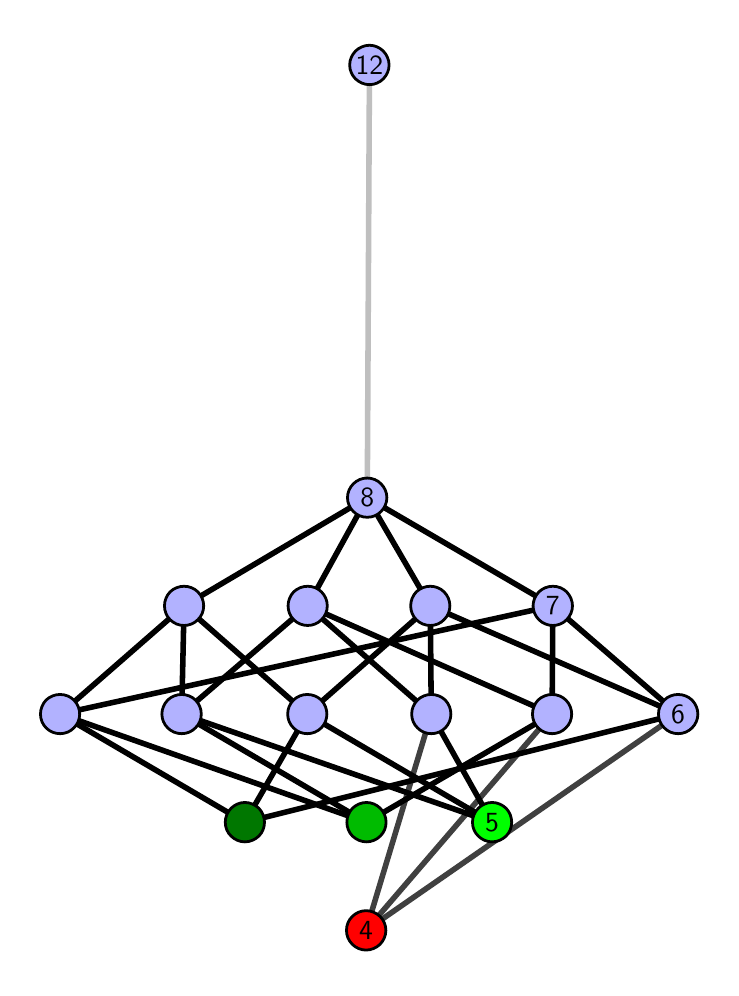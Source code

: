 \begingroup%
\makeatletter%
\begin{pgfpicture}%
\pgfpathrectangle{\pgfpointorigin}{\pgfqpoint{3.414in}{4.7in}}%
\pgfusepath{use as bounding box, clip}%
\begin{pgfscope}%
\pgfsetbuttcap%
\pgfsetmiterjoin%
\definecolor{currentfill}{rgb}{1.0,1.0,1.0}%
\pgfsetfillcolor{currentfill}%
\pgfsetlinewidth{0.0pt}%
\definecolor{currentstroke}{rgb}{1.0,1.0,1.0}%
\pgfsetstrokecolor{currentstroke}%
\pgfsetdash{}{0pt}%
\pgfpathmoveto{\pgfqpoint{0.0in}{0.0in}}%
\pgfpathlineto{\pgfqpoint{3.414in}{0.0in}}%
\pgfpathlineto{\pgfqpoint{3.414in}{4.7in}}%
\pgfpathlineto{\pgfqpoint{0.0in}{4.7in}}%
\pgfpathlineto{\pgfqpoint{0.0in}{0.0in}}%
\pgfpathclose%
\pgfusepath{fill}%
\end{pgfscope}%
\begin{pgfscope}%
\pgfsetbuttcap%
\pgfsetmiterjoin%
\definecolor{currentfill}{rgb}{1.0,1.0,1.0}%
\pgfsetfillcolor{currentfill}%
\pgfsetlinewidth{0.0pt}%
\definecolor{currentstroke}{rgb}{0.0,0.0,0.0}%
\pgfsetstrokecolor{currentstroke}%
\pgfsetstrokeopacity{0.0}%
\pgfsetdash{}{0pt}%
\pgfpathmoveto{\pgfqpoint{0.1in}{0.1in}}%
\pgfpathlineto{\pgfqpoint{3.314in}{0.1in}}%
\pgfpathlineto{\pgfqpoint{3.314in}{4.6in}}%
\pgfpathlineto{\pgfqpoint{0.1in}{4.6in}}%
\pgfpathlineto{\pgfqpoint{0.1in}{0.1in}}%
\pgfpathclose%
\pgfusepath{fill}%
\end{pgfscope}%
\begin{pgfscope}%
\pgfpathrectangle{\pgfqpoint{0.1in}{0.1in}}{\pgfqpoint{3.214in}{4.5in}}%
\pgfusepath{clip}%
\pgfsetrectcap%
\pgfsetroundjoin%
\pgfsetlinewidth{2.007pt}%
\definecolor{currentstroke}{rgb}{0.25,0.25,0.25}%
\pgfsetstrokecolor{currentstroke}%
\pgfsetdash{}{0pt}%
\pgfpathmoveto{\pgfqpoint{1.692in}{0.187in}}%
\pgfpathlineto{\pgfqpoint{2.018in}{1.268in}}%
\pgfusepath{stroke}%
\end{pgfscope}%
\begin{pgfscope}%
\pgfpathrectangle{\pgfqpoint{0.1in}{0.1in}}{\pgfqpoint{3.214in}{4.5in}}%
\pgfusepath{clip}%
\pgfsetrectcap%
\pgfsetroundjoin%
\pgfsetlinewidth{2.007pt}%
\definecolor{currentstroke}{rgb}{0.25,0.25,0.25}%
\pgfsetstrokecolor{currentstroke}%
\pgfsetdash{}{0pt}%
\pgfpathmoveto{\pgfqpoint{1.692in}{0.187in}}%
\pgfpathlineto{\pgfqpoint{2.622in}{1.268in}}%
\pgfusepath{stroke}%
\end{pgfscope}%
\begin{pgfscope}%
\pgfpathrectangle{\pgfqpoint{0.1in}{0.1in}}{\pgfqpoint{3.214in}{4.5in}}%
\pgfusepath{clip}%
\pgfsetrectcap%
\pgfsetroundjoin%
\pgfsetlinewidth{2.007pt}%
\definecolor{currentstroke}{rgb}{0.25,0.25,0.25}%
\pgfsetstrokecolor{currentstroke}%
\pgfsetdash{}{0pt}%
\pgfpathmoveto{\pgfqpoint{1.692in}{0.187in}}%
\pgfpathlineto{\pgfqpoint{3.252in}{1.268in}}%
\pgfusepath{stroke}%
\end{pgfscope}%
\begin{pgfscope}%
\pgfpathrectangle{\pgfqpoint{0.1in}{0.1in}}{\pgfqpoint{3.214in}{4.5in}}%
\pgfusepath{clip}%
\pgfsetrectcap%
\pgfsetroundjoin%
\pgfsetlinewidth{2.007pt}%
\definecolor{currentstroke}{rgb}{0.0,0.0,0.0}%
\pgfsetstrokecolor{currentstroke}%
\pgfsetdash{}{0pt}%
\pgfpathmoveto{\pgfqpoint{2.322in}{0.727in}}%
\pgfpathlineto{\pgfqpoint{2.018in}{1.268in}}%
\pgfusepath{stroke}%
\end{pgfscope}%
\begin{pgfscope}%
\pgfpathrectangle{\pgfqpoint{0.1in}{0.1in}}{\pgfqpoint{3.214in}{4.5in}}%
\pgfusepath{clip}%
\pgfsetrectcap%
\pgfsetroundjoin%
\pgfsetlinewidth{2.007pt}%
\definecolor{currentstroke}{rgb}{0.0,0.0,0.0}%
\pgfsetstrokecolor{currentstroke}%
\pgfsetdash{}{0pt}%
\pgfpathmoveto{\pgfqpoint{2.322in}{0.727in}}%
\pgfpathlineto{\pgfqpoint{0.77in}{1.268in}}%
\pgfusepath{stroke}%
\end{pgfscope}%
\begin{pgfscope}%
\pgfpathrectangle{\pgfqpoint{0.1in}{0.1in}}{\pgfqpoint{3.214in}{4.5in}}%
\pgfusepath{clip}%
\pgfsetrectcap%
\pgfsetroundjoin%
\pgfsetlinewidth{2.007pt}%
\definecolor{currentstroke}{rgb}{0.0,0.0,0.0}%
\pgfsetstrokecolor{currentstroke}%
\pgfsetdash{}{0pt}%
\pgfpathmoveto{\pgfqpoint{2.322in}{0.727in}}%
\pgfpathlineto{\pgfqpoint{1.398in}{1.268in}}%
\pgfusepath{stroke}%
\end{pgfscope}%
\begin{pgfscope}%
\pgfpathrectangle{\pgfqpoint{0.1in}{0.1in}}{\pgfqpoint{3.214in}{4.5in}}%
\pgfusepath{clip}%
\pgfsetrectcap%
\pgfsetroundjoin%
\pgfsetlinewidth{2.007pt}%
\definecolor{currentstroke}{rgb}{0.0,0.0,0.0}%
\pgfsetstrokecolor{currentstroke}%
\pgfsetdash{}{0pt}%
\pgfpathmoveto{\pgfqpoint{1.694in}{0.727in}}%
\pgfpathlineto{\pgfqpoint{2.622in}{1.268in}}%
\pgfusepath{stroke}%
\end{pgfscope}%
\begin{pgfscope}%
\pgfpathrectangle{\pgfqpoint{0.1in}{0.1in}}{\pgfqpoint{3.214in}{4.5in}}%
\pgfusepath{clip}%
\pgfsetrectcap%
\pgfsetroundjoin%
\pgfsetlinewidth{2.007pt}%
\definecolor{currentstroke}{rgb}{0.0,0.0,0.0}%
\pgfsetstrokecolor{currentstroke}%
\pgfsetdash{}{0pt}%
\pgfpathmoveto{\pgfqpoint{1.694in}{0.727in}}%
\pgfpathlineto{\pgfqpoint{0.77in}{1.268in}}%
\pgfusepath{stroke}%
\end{pgfscope}%
\begin{pgfscope}%
\pgfpathrectangle{\pgfqpoint{0.1in}{0.1in}}{\pgfqpoint{3.214in}{4.5in}}%
\pgfusepath{clip}%
\pgfsetrectcap%
\pgfsetroundjoin%
\pgfsetlinewidth{2.007pt}%
\definecolor{currentstroke}{rgb}{0.0,0.0,0.0}%
\pgfsetstrokecolor{currentstroke}%
\pgfsetdash{}{0pt}%
\pgfpathmoveto{\pgfqpoint{1.694in}{0.727in}}%
\pgfpathlineto{\pgfqpoint{0.162in}{1.268in}}%
\pgfusepath{stroke}%
\end{pgfscope}%
\begin{pgfscope}%
\pgfpathrectangle{\pgfqpoint{0.1in}{0.1in}}{\pgfqpoint{3.214in}{4.5in}}%
\pgfusepath{clip}%
\pgfsetrectcap%
\pgfsetroundjoin%
\pgfsetlinewidth{2.007pt}%
\definecolor{currentstroke}{rgb}{0.0,0.0,0.0}%
\pgfsetstrokecolor{currentstroke}%
\pgfsetdash{}{0pt}%
\pgfpathmoveto{\pgfqpoint{1.086in}{0.727in}}%
\pgfpathlineto{\pgfqpoint{3.252in}{1.268in}}%
\pgfusepath{stroke}%
\end{pgfscope}%
\begin{pgfscope}%
\pgfpathrectangle{\pgfqpoint{0.1in}{0.1in}}{\pgfqpoint{3.214in}{4.5in}}%
\pgfusepath{clip}%
\pgfsetrectcap%
\pgfsetroundjoin%
\pgfsetlinewidth{2.007pt}%
\definecolor{currentstroke}{rgb}{0.0,0.0,0.0}%
\pgfsetstrokecolor{currentstroke}%
\pgfsetdash{}{0pt}%
\pgfpathmoveto{\pgfqpoint{1.086in}{0.727in}}%
\pgfpathlineto{\pgfqpoint{1.398in}{1.268in}}%
\pgfusepath{stroke}%
\end{pgfscope}%
\begin{pgfscope}%
\pgfpathrectangle{\pgfqpoint{0.1in}{0.1in}}{\pgfqpoint{3.214in}{4.5in}}%
\pgfusepath{clip}%
\pgfsetrectcap%
\pgfsetroundjoin%
\pgfsetlinewidth{2.007pt}%
\definecolor{currentstroke}{rgb}{0.0,0.0,0.0}%
\pgfsetstrokecolor{currentstroke}%
\pgfsetdash{}{0pt}%
\pgfpathmoveto{\pgfqpoint{1.086in}{0.727in}}%
\pgfpathlineto{\pgfqpoint{0.162in}{1.268in}}%
\pgfusepath{stroke}%
\end{pgfscope}%
\begin{pgfscope}%
\pgfpathrectangle{\pgfqpoint{0.1in}{0.1in}}{\pgfqpoint{3.214in}{4.5in}}%
\pgfusepath{clip}%
\pgfsetrectcap%
\pgfsetroundjoin%
\pgfsetlinewidth{2.007pt}%
\definecolor{currentstroke}{rgb}{0.0,0.0,0.0}%
\pgfsetstrokecolor{currentstroke}%
\pgfsetdash{}{0pt}%
\pgfpathmoveto{\pgfqpoint{2.018in}{1.268in}}%
\pgfpathlineto{\pgfqpoint{1.4in}{1.809in}}%
\pgfusepath{stroke}%
\end{pgfscope}%
\begin{pgfscope}%
\pgfpathrectangle{\pgfqpoint{0.1in}{0.1in}}{\pgfqpoint{3.214in}{4.5in}}%
\pgfusepath{clip}%
\pgfsetrectcap%
\pgfsetroundjoin%
\pgfsetlinewidth{2.007pt}%
\definecolor{currentstroke}{rgb}{0.0,0.0,0.0}%
\pgfsetstrokecolor{currentstroke}%
\pgfsetdash{}{0pt}%
\pgfpathmoveto{\pgfqpoint{2.018in}{1.268in}}%
\pgfpathlineto{\pgfqpoint{2.013in}{1.809in}}%
\pgfusepath{stroke}%
\end{pgfscope}%
\begin{pgfscope}%
\pgfpathrectangle{\pgfqpoint{0.1in}{0.1in}}{\pgfqpoint{3.214in}{4.5in}}%
\pgfusepath{clip}%
\pgfsetrectcap%
\pgfsetroundjoin%
\pgfsetlinewidth{2.007pt}%
\definecolor{currentstroke}{rgb}{0.0,0.0,0.0}%
\pgfsetstrokecolor{currentstroke}%
\pgfsetdash{}{0pt}%
\pgfpathmoveto{\pgfqpoint{2.622in}{1.268in}}%
\pgfpathlineto{\pgfqpoint{1.4in}{1.809in}}%
\pgfusepath{stroke}%
\end{pgfscope}%
\begin{pgfscope}%
\pgfpathrectangle{\pgfqpoint{0.1in}{0.1in}}{\pgfqpoint{3.214in}{4.5in}}%
\pgfusepath{clip}%
\pgfsetrectcap%
\pgfsetroundjoin%
\pgfsetlinewidth{2.007pt}%
\definecolor{currentstroke}{rgb}{0.0,0.0,0.0}%
\pgfsetstrokecolor{currentstroke}%
\pgfsetdash{}{0pt}%
\pgfpathmoveto{\pgfqpoint{2.622in}{1.268in}}%
\pgfpathlineto{\pgfqpoint{2.626in}{1.809in}}%
\pgfusepath{stroke}%
\end{pgfscope}%
\begin{pgfscope}%
\pgfpathrectangle{\pgfqpoint{0.1in}{0.1in}}{\pgfqpoint{3.214in}{4.5in}}%
\pgfusepath{clip}%
\pgfsetrectcap%
\pgfsetroundjoin%
\pgfsetlinewidth{2.007pt}%
\definecolor{currentstroke}{rgb}{0.0,0.0,0.0}%
\pgfsetstrokecolor{currentstroke}%
\pgfsetdash{}{0pt}%
\pgfpathmoveto{\pgfqpoint{3.252in}{1.268in}}%
\pgfpathlineto{\pgfqpoint{2.013in}{1.809in}}%
\pgfusepath{stroke}%
\end{pgfscope}%
\begin{pgfscope}%
\pgfpathrectangle{\pgfqpoint{0.1in}{0.1in}}{\pgfqpoint{3.214in}{4.5in}}%
\pgfusepath{clip}%
\pgfsetrectcap%
\pgfsetroundjoin%
\pgfsetlinewidth{2.007pt}%
\definecolor{currentstroke}{rgb}{0.0,0.0,0.0}%
\pgfsetstrokecolor{currentstroke}%
\pgfsetdash{}{0pt}%
\pgfpathmoveto{\pgfqpoint{3.252in}{1.268in}}%
\pgfpathlineto{\pgfqpoint{2.626in}{1.809in}}%
\pgfusepath{stroke}%
\end{pgfscope}%
\begin{pgfscope}%
\pgfpathrectangle{\pgfqpoint{0.1in}{0.1in}}{\pgfqpoint{3.214in}{4.5in}}%
\pgfusepath{clip}%
\pgfsetrectcap%
\pgfsetroundjoin%
\pgfsetlinewidth{2.007pt}%
\definecolor{currentstroke}{rgb}{0.0,0.0,0.0}%
\pgfsetstrokecolor{currentstroke}%
\pgfsetdash{}{0pt}%
\pgfpathmoveto{\pgfqpoint{0.77in}{1.268in}}%
\pgfpathlineto{\pgfqpoint{1.4in}{1.809in}}%
\pgfusepath{stroke}%
\end{pgfscope}%
\begin{pgfscope}%
\pgfpathrectangle{\pgfqpoint{0.1in}{0.1in}}{\pgfqpoint{3.214in}{4.5in}}%
\pgfusepath{clip}%
\pgfsetrectcap%
\pgfsetroundjoin%
\pgfsetlinewidth{2.007pt}%
\definecolor{currentstroke}{rgb}{0.0,0.0,0.0}%
\pgfsetstrokecolor{currentstroke}%
\pgfsetdash{}{0pt}%
\pgfpathmoveto{\pgfqpoint{0.77in}{1.268in}}%
\pgfpathlineto{\pgfqpoint{0.782in}{1.809in}}%
\pgfusepath{stroke}%
\end{pgfscope}%
\begin{pgfscope}%
\pgfpathrectangle{\pgfqpoint{0.1in}{0.1in}}{\pgfqpoint{3.214in}{4.5in}}%
\pgfusepath{clip}%
\pgfsetrectcap%
\pgfsetroundjoin%
\pgfsetlinewidth{2.007pt}%
\definecolor{currentstroke}{rgb}{0.0,0.0,0.0}%
\pgfsetstrokecolor{currentstroke}%
\pgfsetdash{}{0pt}%
\pgfpathmoveto{\pgfqpoint{1.398in}{1.268in}}%
\pgfpathlineto{\pgfqpoint{2.013in}{1.809in}}%
\pgfusepath{stroke}%
\end{pgfscope}%
\begin{pgfscope}%
\pgfpathrectangle{\pgfqpoint{0.1in}{0.1in}}{\pgfqpoint{3.214in}{4.5in}}%
\pgfusepath{clip}%
\pgfsetrectcap%
\pgfsetroundjoin%
\pgfsetlinewidth{2.007pt}%
\definecolor{currentstroke}{rgb}{0.0,0.0,0.0}%
\pgfsetstrokecolor{currentstroke}%
\pgfsetdash{}{0pt}%
\pgfpathmoveto{\pgfqpoint{1.398in}{1.268in}}%
\pgfpathlineto{\pgfqpoint{0.782in}{1.809in}}%
\pgfusepath{stroke}%
\end{pgfscope}%
\begin{pgfscope}%
\pgfpathrectangle{\pgfqpoint{0.1in}{0.1in}}{\pgfqpoint{3.214in}{4.5in}}%
\pgfusepath{clip}%
\pgfsetrectcap%
\pgfsetroundjoin%
\pgfsetlinewidth{2.007pt}%
\definecolor{currentstroke}{rgb}{0.0,0.0,0.0}%
\pgfsetstrokecolor{currentstroke}%
\pgfsetdash{}{0pt}%
\pgfpathmoveto{\pgfqpoint{0.162in}{1.268in}}%
\pgfpathlineto{\pgfqpoint{2.626in}{1.809in}}%
\pgfusepath{stroke}%
\end{pgfscope}%
\begin{pgfscope}%
\pgfpathrectangle{\pgfqpoint{0.1in}{0.1in}}{\pgfqpoint{3.214in}{4.5in}}%
\pgfusepath{clip}%
\pgfsetrectcap%
\pgfsetroundjoin%
\pgfsetlinewidth{2.007pt}%
\definecolor{currentstroke}{rgb}{0.0,0.0,0.0}%
\pgfsetstrokecolor{currentstroke}%
\pgfsetdash{}{0pt}%
\pgfpathmoveto{\pgfqpoint{0.162in}{1.268in}}%
\pgfpathlineto{\pgfqpoint{0.782in}{1.809in}}%
\pgfusepath{stroke}%
\end{pgfscope}%
\begin{pgfscope}%
\pgfpathrectangle{\pgfqpoint{0.1in}{0.1in}}{\pgfqpoint{3.214in}{4.5in}}%
\pgfusepath{clip}%
\pgfsetrectcap%
\pgfsetroundjoin%
\pgfsetlinewidth{2.007pt}%
\definecolor{currentstroke}{rgb}{0.0,0.0,0.0}%
\pgfsetstrokecolor{currentstroke}%
\pgfsetdash{}{0pt}%
\pgfpathmoveto{\pgfqpoint{1.4in}{1.809in}}%
\pgfpathlineto{\pgfqpoint{1.698in}{2.35in}}%
\pgfusepath{stroke}%
\end{pgfscope}%
\begin{pgfscope}%
\pgfpathrectangle{\pgfqpoint{0.1in}{0.1in}}{\pgfqpoint{3.214in}{4.5in}}%
\pgfusepath{clip}%
\pgfsetrectcap%
\pgfsetroundjoin%
\pgfsetlinewidth{2.007pt}%
\definecolor{currentstroke}{rgb}{0.0,0.0,0.0}%
\pgfsetstrokecolor{currentstroke}%
\pgfsetdash{}{0pt}%
\pgfpathmoveto{\pgfqpoint{2.013in}{1.809in}}%
\pgfpathlineto{\pgfqpoint{1.698in}{2.35in}}%
\pgfusepath{stroke}%
\end{pgfscope}%
\begin{pgfscope}%
\pgfpathrectangle{\pgfqpoint{0.1in}{0.1in}}{\pgfqpoint{3.214in}{4.5in}}%
\pgfusepath{clip}%
\pgfsetrectcap%
\pgfsetroundjoin%
\pgfsetlinewidth{2.007pt}%
\definecolor{currentstroke}{rgb}{0.0,0.0,0.0}%
\pgfsetstrokecolor{currentstroke}%
\pgfsetdash{}{0pt}%
\pgfpathmoveto{\pgfqpoint{2.626in}{1.809in}}%
\pgfpathlineto{\pgfqpoint{1.698in}{2.35in}}%
\pgfusepath{stroke}%
\end{pgfscope}%
\begin{pgfscope}%
\pgfpathrectangle{\pgfqpoint{0.1in}{0.1in}}{\pgfqpoint{3.214in}{4.5in}}%
\pgfusepath{clip}%
\pgfsetrectcap%
\pgfsetroundjoin%
\pgfsetlinewidth{2.007pt}%
\definecolor{currentstroke}{rgb}{0.0,0.0,0.0}%
\pgfsetstrokecolor{currentstroke}%
\pgfsetdash{}{0pt}%
\pgfpathmoveto{\pgfqpoint{0.782in}{1.809in}}%
\pgfpathlineto{\pgfqpoint{1.698in}{2.35in}}%
\pgfusepath{stroke}%
\end{pgfscope}%
\begin{pgfscope}%
\pgfpathrectangle{\pgfqpoint{0.1in}{0.1in}}{\pgfqpoint{3.214in}{4.5in}}%
\pgfusepath{clip}%
\pgfsetrectcap%
\pgfsetroundjoin%
\pgfsetlinewidth{2.007pt}%
\definecolor{currentstroke}{rgb}{0.75,0.75,0.75}%
\pgfsetstrokecolor{currentstroke}%
\pgfsetdash{}{0pt}%
\pgfpathmoveto{\pgfqpoint{1.698in}{2.35in}}%
\pgfpathlineto{\pgfqpoint{1.709in}{4.513in}}%
\pgfusepath{stroke}%
\end{pgfscope}%
\begin{pgfscope}%
\pgfsetbuttcap%
\pgfsetroundjoin%
\definecolor{currentfill}{rgb}{0.7,0.7,1.0}%
\pgfsetfillcolor{currentfill}%
\pgfsetlinewidth{1.004pt}%
\definecolor{currentstroke}{rgb}{0.0,0.0,0.0}%
\pgfsetstrokecolor{currentstroke}%
\pgfsetdash{}{0pt}%
\pgfpathmoveto{\pgfqpoint{0.162in}{1.17in}}%
\pgfpathcurveto{\pgfqpoint{0.188in}{1.17in}}{\pgfqpoint{0.213in}{1.18in}}{\pgfqpoint{0.231in}{1.199in}}%
\pgfpathcurveto{\pgfqpoint{0.25in}{1.217in}}{\pgfqpoint{0.26in}{1.242in}}{\pgfqpoint{0.26in}{1.268in}}%
\pgfpathcurveto{\pgfqpoint{0.26in}{1.294in}}{\pgfqpoint{0.25in}{1.319in}}{\pgfqpoint{0.231in}{1.338in}}%
\pgfpathcurveto{\pgfqpoint{0.213in}{1.356in}}{\pgfqpoint{0.188in}{1.366in}}{\pgfqpoint{0.162in}{1.366in}}%
\pgfpathcurveto{\pgfqpoint{0.136in}{1.366in}}{\pgfqpoint{0.111in}{1.356in}}{\pgfqpoint{0.092in}{1.338in}}%
\pgfpathcurveto{\pgfqpoint{0.074in}{1.319in}}{\pgfqpoint{0.064in}{1.294in}}{\pgfqpoint{0.064in}{1.268in}}%
\pgfpathcurveto{\pgfqpoint{0.064in}{1.242in}}{\pgfqpoint{0.074in}{1.217in}}{\pgfqpoint{0.092in}{1.199in}}%
\pgfpathcurveto{\pgfqpoint{0.111in}{1.18in}}{\pgfqpoint{0.136in}{1.17in}}{\pgfqpoint{0.162in}{1.17in}}%
\pgfpathlineto{\pgfqpoint{0.162in}{1.17in}}%
\pgfpathclose%
\pgfusepath{stroke,fill}%
\end{pgfscope}%
\begin{pgfscope}%
\pgfsetbuttcap%
\pgfsetroundjoin%
\definecolor{currentfill}{rgb}{0.7,0.7,1.0}%
\pgfsetfillcolor{currentfill}%
\pgfsetlinewidth{1.004pt}%
\definecolor{currentstroke}{rgb}{0.0,0.0,0.0}%
\pgfsetstrokecolor{currentstroke}%
\pgfsetdash{}{0pt}%
\pgfpathmoveto{\pgfqpoint{0.77in}{1.17in}}%
\pgfpathcurveto{\pgfqpoint{0.796in}{1.17in}}{\pgfqpoint{0.821in}{1.18in}}{\pgfqpoint{0.839in}{1.199in}}%
\pgfpathcurveto{\pgfqpoint{0.858in}{1.217in}}{\pgfqpoint{0.868in}{1.242in}}{\pgfqpoint{0.868in}{1.268in}}%
\pgfpathcurveto{\pgfqpoint{0.868in}{1.294in}}{\pgfqpoint{0.858in}{1.319in}}{\pgfqpoint{0.839in}{1.338in}}%
\pgfpathcurveto{\pgfqpoint{0.821in}{1.356in}}{\pgfqpoint{0.796in}{1.366in}}{\pgfqpoint{0.77in}{1.366in}}%
\pgfpathcurveto{\pgfqpoint{0.744in}{1.366in}}{\pgfqpoint{0.719in}{1.356in}}{\pgfqpoint{0.7in}{1.338in}}%
\pgfpathcurveto{\pgfqpoint{0.682in}{1.319in}}{\pgfqpoint{0.671in}{1.294in}}{\pgfqpoint{0.671in}{1.268in}}%
\pgfpathcurveto{\pgfqpoint{0.671in}{1.242in}}{\pgfqpoint{0.682in}{1.217in}}{\pgfqpoint{0.7in}{1.199in}}%
\pgfpathcurveto{\pgfqpoint{0.719in}{1.18in}}{\pgfqpoint{0.744in}{1.17in}}{\pgfqpoint{0.77in}{1.17in}}%
\pgfpathlineto{\pgfqpoint{0.77in}{1.17in}}%
\pgfpathclose%
\pgfusepath{stroke,fill}%
\end{pgfscope}%
\begin{pgfscope}%
\pgfsetbuttcap%
\pgfsetroundjoin%
\definecolor{currentfill}{rgb}{0.7,0.7,1.0}%
\pgfsetfillcolor{currentfill}%
\pgfsetlinewidth{1.004pt}%
\definecolor{currentstroke}{rgb}{0.0,0.0,0.0}%
\pgfsetstrokecolor{currentstroke}%
\pgfsetdash{}{0pt}%
\pgfpathmoveto{\pgfqpoint{1.398in}{1.17in}}%
\pgfpathcurveto{\pgfqpoint{1.424in}{1.17in}}{\pgfqpoint{1.449in}{1.18in}}{\pgfqpoint{1.468in}{1.199in}}%
\pgfpathcurveto{\pgfqpoint{1.486in}{1.217in}}{\pgfqpoint{1.496in}{1.242in}}{\pgfqpoint{1.496in}{1.268in}}%
\pgfpathcurveto{\pgfqpoint{1.496in}{1.294in}}{\pgfqpoint{1.486in}{1.319in}}{\pgfqpoint{1.468in}{1.338in}}%
\pgfpathcurveto{\pgfqpoint{1.449in}{1.356in}}{\pgfqpoint{1.424in}{1.366in}}{\pgfqpoint{1.398in}{1.366in}}%
\pgfpathcurveto{\pgfqpoint{1.372in}{1.366in}}{\pgfqpoint{1.347in}{1.356in}}{\pgfqpoint{1.329in}{1.338in}}%
\pgfpathcurveto{\pgfqpoint{1.31in}{1.319in}}{\pgfqpoint{1.3in}{1.294in}}{\pgfqpoint{1.3in}{1.268in}}%
\pgfpathcurveto{\pgfqpoint{1.3in}{1.242in}}{\pgfqpoint{1.31in}{1.217in}}{\pgfqpoint{1.329in}{1.199in}}%
\pgfpathcurveto{\pgfqpoint{1.347in}{1.18in}}{\pgfqpoint{1.372in}{1.17in}}{\pgfqpoint{1.398in}{1.17in}}%
\pgfpathlineto{\pgfqpoint{1.398in}{1.17in}}%
\pgfpathclose%
\pgfusepath{stroke,fill}%
\end{pgfscope}%
\begin{pgfscope}%
\pgfsetbuttcap%
\pgfsetroundjoin%
\definecolor{currentfill}{rgb}{0.7,0.7,1.0}%
\pgfsetfillcolor{currentfill}%
\pgfsetlinewidth{1.004pt}%
\definecolor{currentstroke}{rgb}{0.0,0.0,0.0}%
\pgfsetstrokecolor{currentstroke}%
\pgfsetdash{}{0pt}%
\pgfpathmoveto{\pgfqpoint{0.782in}{1.711in}}%
\pgfpathcurveto{\pgfqpoint{0.808in}{1.711in}}{\pgfqpoint{0.833in}{1.721in}}{\pgfqpoint{0.851in}{1.74in}}%
\pgfpathcurveto{\pgfqpoint{0.87in}{1.758in}}{\pgfqpoint{0.88in}{1.783in}}{\pgfqpoint{0.88in}{1.809in}}%
\pgfpathcurveto{\pgfqpoint{0.88in}{1.835in}}{\pgfqpoint{0.87in}{1.86in}}{\pgfqpoint{0.851in}{1.879in}}%
\pgfpathcurveto{\pgfqpoint{0.833in}{1.897in}}{\pgfqpoint{0.808in}{1.907in}}{\pgfqpoint{0.782in}{1.907in}}%
\pgfpathcurveto{\pgfqpoint{0.756in}{1.907in}}{\pgfqpoint{0.731in}{1.897in}}{\pgfqpoint{0.712in}{1.879in}}%
\pgfpathcurveto{\pgfqpoint{0.694in}{1.86in}}{\pgfqpoint{0.684in}{1.835in}}{\pgfqpoint{0.684in}{1.809in}}%
\pgfpathcurveto{\pgfqpoint{0.684in}{1.783in}}{\pgfqpoint{0.694in}{1.758in}}{\pgfqpoint{0.712in}{1.74in}}%
\pgfpathcurveto{\pgfqpoint{0.731in}{1.721in}}{\pgfqpoint{0.756in}{1.711in}}{\pgfqpoint{0.782in}{1.711in}}%
\pgfpathlineto{\pgfqpoint{0.782in}{1.711in}}%
\pgfpathclose%
\pgfusepath{stroke,fill}%
\end{pgfscope}%
\begin{pgfscope}%
\pgfsetbuttcap%
\pgfsetroundjoin%
\definecolor{currentfill}{rgb}{0.7,0.7,1.0}%
\pgfsetfillcolor{currentfill}%
\pgfsetlinewidth{1.004pt}%
\definecolor{currentstroke}{rgb}{0.0,0.0,0.0}%
\pgfsetstrokecolor{currentstroke}%
\pgfsetdash{}{0pt}%
\pgfpathmoveto{\pgfqpoint{2.018in}{1.17in}}%
\pgfpathcurveto{\pgfqpoint{2.044in}{1.17in}}{\pgfqpoint{2.069in}{1.18in}}{\pgfqpoint{2.088in}{1.199in}}%
\pgfpathcurveto{\pgfqpoint{2.106in}{1.217in}}{\pgfqpoint{2.116in}{1.242in}}{\pgfqpoint{2.116in}{1.268in}}%
\pgfpathcurveto{\pgfqpoint{2.116in}{1.294in}}{\pgfqpoint{2.106in}{1.319in}}{\pgfqpoint{2.088in}{1.338in}}%
\pgfpathcurveto{\pgfqpoint{2.069in}{1.356in}}{\pgfqpoint{2.044in}{1.366in}}{\pgfqpoint{2.018in}{1.366in}}%
\pgfpathcurveto{\pgfqpoint{1.992in}{1.366in}}{\pgfqpoint{1.967in}{1.356in}}{\pgfqpoint{1.949in}{1.338in}}%
\pgfpathcurveto{\pgfqpoint{1.93in}{1.319in}}{\pgfqpoint{1.92in}{1.294in}}{\pgfqpoint{1.92in}{1.268in}}%
\pgfpathcurveto{\pgfqpoint{1.92in}{1.242in}}{\pgfqpoint{1.93in}{1.217in}}{\pgfqpoint{1.949in}{1.199in}}%
\pgfpathcurveto{\pgfqpoint{1.967in}{1.18in}}{\pgfqpoint{1.992in}{1.17in}}{\pgfqpoint{2.018in}{1.17in}}%
\pgfpathlineto{\pgfqpoint{2.018in}{1.17in}}%
\pgfpathclose%
\pgfusepath{stroke,fill}%
\end{pgfscope}%
\begin{pgfscope}%
\pgfsetbuttcap%
\pgfsetroundjoin%
\definecolor{currentfill}{rgb}{0.7,0.7,1.0}%
\pgfsetfillcolor{currentfill}%
\pgfsetlinewidth{1.004pt}%
\definecolor{currentstroke}{rgb}{0.0,0.0,0.0}%
\pgfsetstrokecolor{currentstroke}%
\pgfsetdash{}{0pt}%
\pgfpathmoveto{\pgfqpoint{2.622in}{1.17in}}%
\pgfpathcurveto{\pgfqpoint{2.648in}{1.17in}}{\pgfqpoint{2.673in}{1.18in}}{\pgfqpoint{2.691in}{1.199in}}%
\pgfpathcurveto{\pgfqpoint{2.71in}{1.217in}}{\pgfqpoint{2.72in}{1.242in}}{\pgfqpoint{2.72in}{1.268in}}%
\pgfpathcurveto{\pgfqpoint{2.72in}{1.294in}}{\pgfqpoint{2.71in}{1.319in}}{\pgfqpoint{2.691in}{1.338in}}%
\pgfpathcurveto{\pgfqpoint{2.673in}{1.356in}}{\pgfqpoint{2.648in}{1.366in}}{\pgfqpoint{2.622in}{1.366in}}%
\pgfpathcurveto{\pgfqpoint{2.596in}{1.366in}}{\pgfqpoint{2.571in}{1.356in}}{\pgfqpoint{2.552in}{1.338in}}%
\pgfpathcurveto{\pgfqpoint{2.534in}{1.319in}}{\pgfqpoint{2.524in}{1.294in}}{\pgfqpoint{2.524in}{1.268in}}%
\pgfpathcurveto{\pgfqpoint{2.524in}{1.242in}}{\pgfqpoint{2.534in}{1.217in}}{\pgfqpoint{2.552in}{1.199in}}%
\pgfpathcurveto{\pgfqpoint{2.571in}{1.18in}}{\pgfqpoint{2.596in}{1.17in}}{\pgfqpoint{2.622in}{1.17in}}%
\pgfpathlineto{\pgfqpoint{2.622in}{1.17in}}%
\pgfpathclose%
\pgfusepath{stroke,fill}%
\end{pgfscope}%
\begin{pgfscope}%
\pgfsetbuttcap%
\pgfsetroundjoin%
\definecolor{currentfill}{rgb}{0.7,0.7,1.0}%
\pgfsetfillcolor{currentfill}%
\pgfsetlinewidth{1.004pt}%
\definecolor{currentstroke}{rgb}{0.0,0.0,0.0}%
\pgfsetstrokecolor{currentstroke}%
\pgfsetdash{}{0pt}%
\pgfpathmoveto{\pgfqpoint{1.4in}{1.711in}}%
\pgfpathcurveto{\pgfqpoint{1.426in}{1.711in}}{\pgfqpoint{1.451in}{1.721in}}{\pgfqpoint{1.469in}{1.74in}}%
\pgfpathcurveto{\pgfqpoint{1.488in}{1.758in}}{\pgfqpoint{1.498in}{1.783in}}{\pgfqpoint{1.498in}{1.809in}}%
\pgfpathcurveto{\pgfqpoint{1.498in}{1.835in}}{\pgfqpoint{1.488in}{1.86in}}{\pgfqpoint{1.469in}{1.879in}}%
\pgfpathcurveto{\pgfqpoint{1.451in}{1.897in}}{\pgfqpoint{1.426in}{1.907in}}{\pgfqpoint{1.4in}{1.907in}}%
\pgfpathcurveto{\pgfqpoint{1.374in}{1.907in}}{\pgfqpoint{1.349in}{1.897in}}{\pgfqpoint{1.33in}{1.879in}}%
\pgfpathcurveto{\pgfqpoint{1.312in}{1.86in}}{\pgfqpoint{1.302in}{1.835in}}{\pgfqpoint{1.302in}{1.809in}}%
\pgfpathcurveto{\pgfqpoint{1.302in}{1.783in}}{\pgfqpoint{1.312in}{1.758in}}{\pgfqpoint{1.33in}{1.74in}}%
\pgfpathcurveto{\pgfqpoint{1.349in}{1.721in}}{\pgfqpoint{1.374in}{1.711in}}{\pgfqpoint{1.4in}{1.711in}}%
\pgfpathlineto{\pgfqpoint{1.4in}{1.711in}}%
\pgfpathclose%
\pgfusepath{stroke,fill}%
\end{pgfscope}%
\begin{pgfscope}%
\pgfsetbuttcap%
\pgfsetroundjoin%
\definecolor{currentfill}{rgb}{0.7,0.7,1.0}%
\pgfsetfillcolor{currentfill}%
\pgfsetlinewidth{1.004pt}%
\definecolor{currentstroke}{rgb}{0.0,0.0,0.0}%
\pgfsetstrokecolor{currentstroke}%
\pgfsetdash{}{0pt}%
\pgfpathmoveto{\pgfqpoint{3.252in}{1.17in}}%
\pgfpathcurveto{\pgfqpoint{3.278in}{1.17in}}{\pgfqpoint{3.303in}{1.18in}}{\pgfqpoint{3.322in}{1.199in}}%
\pgfpathcurveto{\pgfqpoint{3.34in}{1.217in}}{\pgfqpoint{3.351in}{1.242in}}{\pgfqpoint{3.351in}{1.268in}}%
\pgfpathcurveto{\pgfqpoint{3.351in}{1.294in}}{\pgfqpoint{3.34in}{1.319in}}{\pgfqpoint{3.322in}{1.338in}}%
\pgfpathcurveto{\pgfqpoint{3.303in}{1.356in}}{\pgfqpoint{3.278in}{1.366in}}{\pgfqpoint{3.252in}{1.366in}}%
\pgfpathcurveto{\pgfqpoint{3.226in}{1.366in}}{\pgfqpoint{3.201in}{1.356in}}{\pgfqpoint{3.183in}{1.338in}}%
\pgfpathcurveto{\pgfqpoint{3.164in}{1.319in}}{\pgfqpoint{3.154in}{1.294in}}{\pgfqpoint{3.154in}{1.268in}}%
\pgfpathcurveto{\pgfqpoint{3.154in}{1.242in}}{\pgfqpoint{3.164in}{1.217in}}{\pgfqpoint{3.183in}{1.199in}}%
\pgfpathcurveto{\pgfqpoint{3.201in}{1.18in}}{\pgfqpoint{3.226in}{1.17in}}{\pgfqpoint{3.252in}{1.17in}}%
\pgfpathlineto{\pgfqpoint{3.252in}{1.17in}}%
\pgfpathclose%
\pgfusepath{stroke,fill}%
\end{pgfscope}%
\begin{pgfscope}%
\pgfsetbuttcap%
\pgfsetroundjoin%
\definecolor{currentfill}{rgb}{0.7,0.7,1.0}%
\pgfsetfillcolor{currentfill}%
\pgfsetlinewidth{1.004pt}%
\definecolor{currentstroke}{rgb}{0.0,0.0,0.0}%
\pgfsetstrokecolor{currentstroke}%
\pgfsetdash{}{0pt}%
\pgfpathmoveto{\pgfqpoint{2.013in}{1.711in}}%
\pgfpathcurveto{\pgfqpoint{2.039in}{1.711in}}{\pgfqpoint{2.064in}{1.721in}}{\pgfqpoint{2.082in}{1.74in}}%
\pgfpathcurveto{\pgfqpoint{2.101in}{1.758in}}{\pgfqpoint{2.111in}{1.783in}}{\pgfqpoint{2.111in}{1.809in}}%
\pgfpathcurveto{\pgfqpoint{2.111in}{1.835in}}{\pgfqpoint{2.101in}{1.86in}}{\pgfqpoint{2.082in}{1.879in}}%
\pgfpathcurveto{\pgfqpoint{2.064in}{1.897in}}{\pgfqpoint{2.039in}{1.907in}}{\pgfqpoint{2.013in}{1.907in}}%
\pgfpathcurveto{\pgfqpoint{1.987in}{1.907in}}{\pgfqpoint{1.962in}{1.897in}}{\pgfqpoint{1.943in}{1.879in}}%
\pgfpathcurveto{\pgfqpoint{1.925in}{1.86in}}{\pgfqpoint{1.915in}{1.835in}}{\pgfqpoint{1.915in}{1.809in}}%
\pgfpathcurveto{\pgfqpoint{1.915in}{1.783in}}{\pgfqpoint{1.925in}{1.758in}}{\pgfqpoint{1.943in}{1.74in}}%
\pgfpathcurveto{\pgfqpoint{1.962in}{1.721in}}{\pgfqpoint{1.987in}{1.711in}}{\pgfqpoint{2.013in}{1.711in}}%
\pgfpathlineto{\pgfqpoint{2.013in}{1.711in}}%
\pgfpathclose%
\pgfusepath{stroke,fill}%
\end{pgfscope}%
\begin{pgfscope}%
\pgfsetbuttcap%
\pgfsetroundjoin%
\definecolor{currentfill}{rgb}{0.7,0.7,1.0}%
\pgfsetfillcolor{currentfill}%
\pgfsetlinewidth{1.004pt}%
\definecolor{currentstroke}{rgb}{0.0,0.0,0.0}%
\pgfsetstrokecolor{currentstroke}%
\pgfsetdash{}{0pt}%
\pgfpathmoveto{\pgfqpoint{2.626in}{1.711in}}%
\pgfpathcurveto{\pgfqpoint{2.652in}{1.711in}}{\pgfqpoint{2.677in}{1.721in}}{\pgfqpoint{2.695in}{1.74in}}%
\pgfpathcurveto{\pgfqpoint{2.713in}{1.758in}}{\pgfqpoint{2.724in}{1.783in}}{\pgfqpoint{2.724in}{1.809in}}%
\pgfpathcurveto{\pgfqpoint{2.724in}{1.835in}}{\pgfqpoint{2.713in}{1.86in}}{\pgfqpoint{2.695in}{1.879in}}%
\pgfpathcurveto{\pgfqpoint{2.677in}{1.897in}}{\pgfqpoint{2.652in}{1.907in}}{\pgfqpoint{2.626in}{1.907in}}%
\pgfpathcurveto{\pgfqpoint{2.6in}{1.907in}}{\pgfqpoint{2.575in}{1.897in}}{\pgfqpoint{2.556in}{1.879in}}%
\pgfpathcurveto{\pgfqpoint{2.538in}{1.86in}}{\pgfqpoint{2.527in}{1.835in}}{\pgfqpoint{2.527in}{1.809in}}%
\pgfpathcurveto{\pgfqpoint{2.527in}{1.783in}}{\pgfqpoint{2.538in}{1.758in}}{\pgfqpoint{2.556in}{1.74in}}%
\pgfpathcurveto{\pgfqpoint{2.575in}{1.721in}}{\pgfqpoint{2.6in}{1.711in}}{\pgfqpoint{2.626in}{1.711in}}%
\pgfpathlineto{\pgfqpoint{2.626in}{1.711in}}%
\pgfpathclose%
\pgfusepath{stroke,fill}%
\end{pgfscope}%
\begin{pgfscope}%
\pgfsetbuttcap%
\pgfsetroundjoin%
\definecolor{currentfill}{rgb}{0.7,0.7,1.0}%
\pgfsetfillcolor{currentfill}%
\pgfsetlinewidth{1.004pt}%
\definecolor{currentstroke}{rgb}{0.0,0.0,0.0}%
\pgfsetstrokecolor{currentstroke}%
\pgfsetdash{}{0pt}%
\pgfpathmoveto{\pgfqpoint{1.698in}{2.252in}}%
\pgfpathcurveto{\pgfqpoint{1.724in}{2.252in}}{\pgfqpoint{1.749in}{2.262in}}{\pgfqpoint{1.767in}{2.281in}}%
\pgfpathcurveto{\pgfqpoint{1.785in}{2.299in}}{\pgfqpoint{1.796in}{2.324in}}{\pgfqpoint{1.796in}{2.35in}}%
\pgfpathcurveto{\pgfqpoint{1.796in}{2.376in}}{\pgfqpoint{1.785in}{2.401in}}{\pgfqpoint{1.767in}{2.419in}}%
\pgfpathcurveto{\pgfqpoint{1.749in}{2.438in}}{\pgfqpoint{1.724in}{2.448in}}{\pgfqpoint{1.698in}{2.448in}}%
\pgfpathcurveto{\pgfqpoint{1.671in}{2.448in}}{\pgfqpoint{1.647in}{2.438in}}{\pgfqpoint{1.628in}{2.419in}}%
\pgfpathcurveto{\pgfqpoint{1.61in}{2.401in}}{\pgfqpoint{1.599in}{2.376in}}{\pgfqpoint{1.599in}{2.35in}}%
\pgfpathcurveto{\pgfqpoint{1.599in}{2.324in}}{\pgfqpoint{1.61in}{2.299in}}{\pgfqpoint{1.628in}{2.281in}}%
\pgfpathcurveto{\pgfqpoint{1.647in}{2.262in}}{\pgfqpoint{1.671in}{2.252in}}{\pgfqpoint{1.698in}{2.252in}}%
\pgfpathlineto{\pgfqpoint{1.698in}{2.252in}}%
\pgfpathclose%
\pgfusepath{stroke,fill}%
\end{pgfscope}%
\begin{pgfscope}%
\pgfsetbuttcap%
\pgfsetroundjoin%
\definecolor{currentfill}{rgb}{0.7,0.7,1.0}%
\pgfsetfillcolor{currentfill}%
\pgfsetlinewidth{1.004pt}%
\definecolor{currentstroke}{rgb}{0.0,0.0,0.0}%
\pgfsetstrokecolor{currentstroke}%
\pgfsetdash{}{0pt}%
\pgfpathmoveto{\pgfqpoint{1.709in}{4.415in}}%
\pgfpathcurveto{\pgfqpoint{1.735in}{4.415in}}{\pgfqpoint{1.76in}{4.426in}}{\pgfqpoint{1.778in}{4.444in}}%
\pgfpathcurveto{\pgfqpoint{1.796in}{4.462in}}{\pgfqpoint{1.807in}{4.487in}}{\pgfqpoint{1.807in}{4.513in}}%
\pgfpathcurveto{\pgfqpoint{1.807in}{4.54in}}{\pgfqpoint{1.796in}{4.564in}}{\pgfqpoint{1.778in}{4.583in}}%
\pgfpathcurveto{\pgfqpoint{1.76in}{4.601in}}{\pgfqpoint{1.735in}{4.612in}}{\pgfqpoint{1.709in}{4.612in}}%
\pgfpathcurveto{\pgfqpoint{1.683in}{4.612in}}{\pgfqpoint{1.658in}{4.601in}}{\pgfqpoint{1.639in}{4.583in}}%
\pgfpathcurveto{\pgfqpoint{1.621in}{4.564in}}{\pgfqpoint{1.61in}{4.54in}}{\pgfqpoint{1.61in}{4.513in}}%
\pgfpathcurveto{\pgfqpoint{1.61in}{4.487in}}{\pgfqpoint{1.621in}{4.462in}}{\pgfqpoint{1.639in}{4.444in}}%
\pgfpathcurveto{\pgfqpoint{1.658in}{4.426in}}{\pgfqpoint{1.683in}{4.415in}}{\pgfqpoint{1.709in}{4.415in}}%
\pgfpathlineto{\pgfqpoint{1.709in}{4.415in}}%
\pgfpathclose%
\pgfusepath{stroke,fill}%
\end{pgfscope}%
\begin{pgfscope}%
\pgfsetbuttcap%
\pgfsetroundjoin%
\definecolor{currentfill}{rgb}{0.0,0.467,0.0}%
\pgfsetfillcolor{currentfill}%
\pgfsetlinewidth{1.004pt}%
\definecolor{currentstroke}{rgb}{0.0,0.0,0.0}%
\pgfsetstrokecolor{currentstroke}%
\pgfsetdash{}{0pt}%
\pgfpathmoveto{\pgfqpoint{1.086in}{0.629in}}%
\pgfpathcurveto{\pgfqpoint{1.112in}{0.629in}}{\pgfqpoint{1.137in}{0.64in}}{\pgfqpoint{1.156in}{0.658in}}%
\pgfpathcurveto{\pgfqpoint{1.174in}{0.676in}}{\pgfqpoint{1.184in}{0.701in}}{\pgfqpoint{1.184in}{0.727in}}%
\pgfpathcurveto{\pgfqpoint{1.184in}{0.753in}}{\pgfqpoint{1.174in}{0.778in}}{\pgfqpoint{1.156in}{0.797in}}%
\pgfpathcurveto{\pgfqpoint{1.137in}{0.815in}}{\pgfqpoint{1.112in}{0.826in}}{\pgfqpoint{1.086in}{0.826in}}%
\pgfpathcurveto{\pgfqpoint{1.06in}{0.826in}}{\pgfqpoint{1.035in}{0.815in}}{\pgfqpoint{1.017in}{0.797in}}%
\pgfpathcurveto{\pgfqpoint{0.998in}{0.778in}}{\pgfqpoint{0.988in}{0.753in}}{\pgfqpoint{0.988in}{0.727in}}%
\pgfpathcurveto{\pgfqpoint{0.988in}{0.701in}}{\pgfqpoint{0.998in}{0.676in}}{\pgfqpoint{1.017in}{0.658in}}%
\pgfpathcurveto{\pgfqpoint{1.035in}{0.64in}}{\pgfqpoint{1.06in}{0.629in}}{\pgfqpoint{1.086in}{0.629in}}%
\pgfpathlineto{\pgfqpoint{1.086in}{0.629in}}%
\pgfpathclose%
\pgfusepath{stroke,fill}%
\end{pgfscope}%
\begin{pgfscope}%
\pgfsetbuttcap%
\pgfsetroundjoin%
\definecolor{currentfill}{rgb}{0.0,0.733,0.0}%
\pgfsetfillcolor{currentfill}%
\pgfsetlinewidth{1.004pt}%
\definecolor{currentstroke}{rgb}{0.0,0.0,0.0}%
\pgfsetstrokecolor{currentstroke}%
\pgfsetdash{}{0pt}%
\pgfpathmoveto{\pgfqpoint{1.694in}{0.629in}}%
\pgfpathcurveto{\pgfqpoint{1.72in}{0.629in}}{\pgfqpoint{1.745in}{0.64in}}{\pgfqpoint{1.763in}{0.658in}}%
\pgfpathcurveto{\pgfqpoint{1.782in}{0.676in}}{\pgfqpoint{1.792in}{0.701in}}{\pgfqpoint{1.792in}{0.727in}}%
\pgfpathcurveto{\pgfqpoint{1.792in}{0.753in}}{\pgfqpoint{1.782in}{0.778in}}{\pgfqpoint{1.763in}{0.797in}}%
\pgfpathcurveto{\pgfqpoint{1.745in}{0.815in}}{\pgfqpoint{1.72in}{0.826in}}{\pgfqpoint{1.694in}{0.826in}}%
\pgfpathcurveto{\pgfqpoint{1.668in}{0.826in}}{\pgfqpoint{1.643in}{0.815in}}{\pgfqpoint{1.624in}{0.797in}}%
\pgfpathcurveto{\pgfqpoint{1.606in}{0.778in}}{\pgfqpoint{1.596in}{0.753in}}{\pgfqpoint{1.596in}{0.727in}}%
\pgfpathcurveto{\pgfqpoint{1.596in}{0.701in}}{\pgfqpoint{1.606in}{0.676in}}{\pgfqpoint{1.624in}{0.658in}}%
\pgfpathcurveto{\pgfqpoint{1.643in}{0.64in}}{\pgfqpoint{1.668in}{0.629in}}{\pgfqpoint{1.694in}{0.629in}}%
\pgfpathlineto{\pgfqpoint{1.694in}{0.629in}}%
\pgfpathclose%
\pgfusepath{stroke,fill}%
\end{pgfscope}%
\begin{pgfscope}%
\pgfsetbuttcap%
\pgfsetroundjoin%
\definecolor{currentfill}{rgb}{0.0,1.0,0.0}%
\pgfsetfillcolor{currentfill}%
\pgfsetlinewidth{1.004pt}%
\definecolor{currentstroke}{rgb}{0.0,0.0,0.0}%
\pgfsetstrokecolor{currentstroke}%
\pgfsetdash{}{0pt}%
\pgfpathmoveto{\pgfqpoint{2.322in}{0.629in}}%
\pgfpathcurveto{\pgfqpoint{2.348in}{0.629in}}{\pgfqpoint{2.373in}{0.64in}}{\pgfqpoint{2.392in}{0.658in}}%
\pgfpathcurveto{\pgfqpoint{2.41in}{0.676in}}{\pgfqpoint{2.42in}{0.701in}}{\pgfqpoint{2.42in}{0.727in}}%
\pgfpathcurveto{\pgfqpoint{2.42in}{0.753in}}{\pgfqpoint{2.41in}{0.778in}}{\pgfqpoint{2.392in}{0.797in}}%
\pgfpathcurveto{\pgfqpoint{2.373in}{0.815in}}{\pgfqpoint{2.348in}{0.826in}}{\pgfqpoint{2.322in}{0.826in}}%
\pgfpathcurveto{\pgfqpoint{2.296in}{0.826in}}{\pgfqpoint{2.271in}{0.815in}}{\pgfqpoint{2.253in}{0.797in}}%
\pgfpathcurveto{\pgfqpoint{2.234in}{0.778in}}{\pgfqpoint{2.224in}{0.753in}}{\pgfqpoint{2.224in}{0.727in}}%
\pgfpathcurveto{\pgfqpoint{2.224in}{0.701in}}{\pgfqpoint{2.234in}{0.676in}}{\pgfqpoint{2.253in}{0.658in}}%
\pgfpathcurveto{\pgfqpoint{2.271in}{0.64in}}{\pgfqpoint{2.296in}{0.629in}}{\pgfqpoint{2.322in}{0.629in}}%
\pgfpathlineto{\pgfqpoint{2.322in}{0.629in}}%
\pgfpathclose%
\pgfusepath{stroke,fill}%
\end{pgfscope}%
\begin{pgfscope}%
\pgfsetbuttcap%
\pgfsetroundjoin%
\definecolor{currentfill}{rgb}{1.0,0.0,0.0}%
\pgfsetfillcolor{currentfill}%
\pgfsetlinewidth{1.004pt}%
\definecolor{currentstroke}{rgb}{0.0,0.0,0.0}%
\pgfsetstrokecolor{currentstroke}%
\pgfsetdash{}{0pt}%
\pgfpathmoveto{\pgfqpoint{1.692in}{0.088in}}%
\pgfpathcurveto{\pgfqpoint{1.718in}{0.088in}}{\pgfqpoint{1.743in}{0.099in}}{\pgfqpoint{1.762in}{0.117in}}%
\pgfpathcurveto{\pgfqpoint{1.78in}{0.136in}}{\pgfqpoint{1.791in}{0.16in}}{\pgfqpoint{1.791in}{0.187in}}%
\pgfpathcurveto{\pgfqpoint{1.791in}{0.213in}}{\pgfqpoint{1.78in}{0.238in}}{\pgfqpoint{1.762in}{0.256in}}%
\pgfpathcurveto{\pgfqpoint{1.743in}{0.274in}}{\pgfqpoint{1.718in}{0.285in}}{\pgfqpoint{1.692in}{0.285in}}%
\pgfpathcurveto{\pgfqpoint{1.666in}{0.285in}}{\pgfqpoint{1.641in}{0.274in}}{\pgfqpoint{1.623in}{0.256in}}%
\pgfpathcurveto{\pgfqpoint{1.604in}{0.238in}}{\pgfqpoint{1.594in}{0.213in}}{\pgfqpoint{1.594in}{0.187in}}%
\pgfpathcurveto{\pgfqpoint{1.594in}{0.16in}}{\pgfqpoint{1.604in}{0.136in}}{\pgfqpoint{1.623in}{0.117in}}%
\pgfpathcurveto{\pgfqpoint{1.641in}{0.099in}}{\pgfqpoint{1.666in}{0.088in}}{\pgfqpoint{1.692in}{0.088in}}%
\pgfpathlineto{\pgfqpoint{1.692in}{0.088in}}%
\pgfpathclose%
\pgfusepath{stroke,fill}%
\end{pgfscope}%
\begin{pgfscope}%
\definecolor{textcolor}{rgb}{0.0,0.0,0.0}%
\pgfsetstrokecolor{textcolor}%
\pgfsetfillcolor{textcolor}%
\pgftext[x=1.692in,y=0.187in,,]{\color{textcolor}\sffamily\fontsize{10.0}{12.0}\selectfont 4}%
\end{pgfscope}%
\begin{pgfscope}%
\definecolor{textcolor}{rgb}{0.0,0.0,0.0}%
\pgfsetstrokecolor{textcolor}%
\pgfsetfillcolor{textcolor}%
\pgftext[x=2.322in,y=0.727in,,]{\color{textcolor}\sffamily\fontsize{10.0}{12.0}\selectfont 5}%
\end{pgfscope}%
\begin{pgfscope}%
\definecolor{textcolor}{rgb}{0.0,0.0,0.0}%
\pgfsetstrokecolor{textcolor}%
\pgfsetfillcolor{textcolor}%
\pgftext[x=3.252in,y=1.268in,,]{\color{textcolor}\sffamily\fontsize{10.0}{12.0}\selectfont 6}%
\end{pgfscope}%
\begin{pgfscope}%
\definecolor{textcolor}{rgb}{0.0,0.0,0.0}%
\pgfsetstrokecolor{textcolor}%
\pgfsetfillcolor{textcolor}%
\pgftext[x=2.626in,y=1.809in,,]{\color{textcolor}\sffamily\fontsize{10.0}{12.0}\selectfont 7}%
\end{pgfscope}%
\begin{pgfscope}%
\definecolor{textcolor}{rgb}{0.0,0.0,0.0}%
\pgfsetstrokecolor{textcolor}%
\pgfsetfillcolor{textcolor}%
\pgftext[x=1.698in,y=2.35in,,]{\color{textcolor}\sffamily\fontsize{10.0}{12.0}\selectfont 8}%
\end{pgfscope}%
\begin{pgfscope}%
\definecolor{textcolor}{rgb}{0.0,0.0,0.0}%
\pgfsetstrokecolor{textcolor}%
\pgfsetfillcolor{textcolor}%
\pgftext[x=1.709in,y=4.513in,,]{\color{textcolor}\sffamily\fontsize{10.0}{12.0}\selectfont 12}%
\end{pgfscope}%
\end{pgfpicture}%
\makeatother%
\endgroup%
